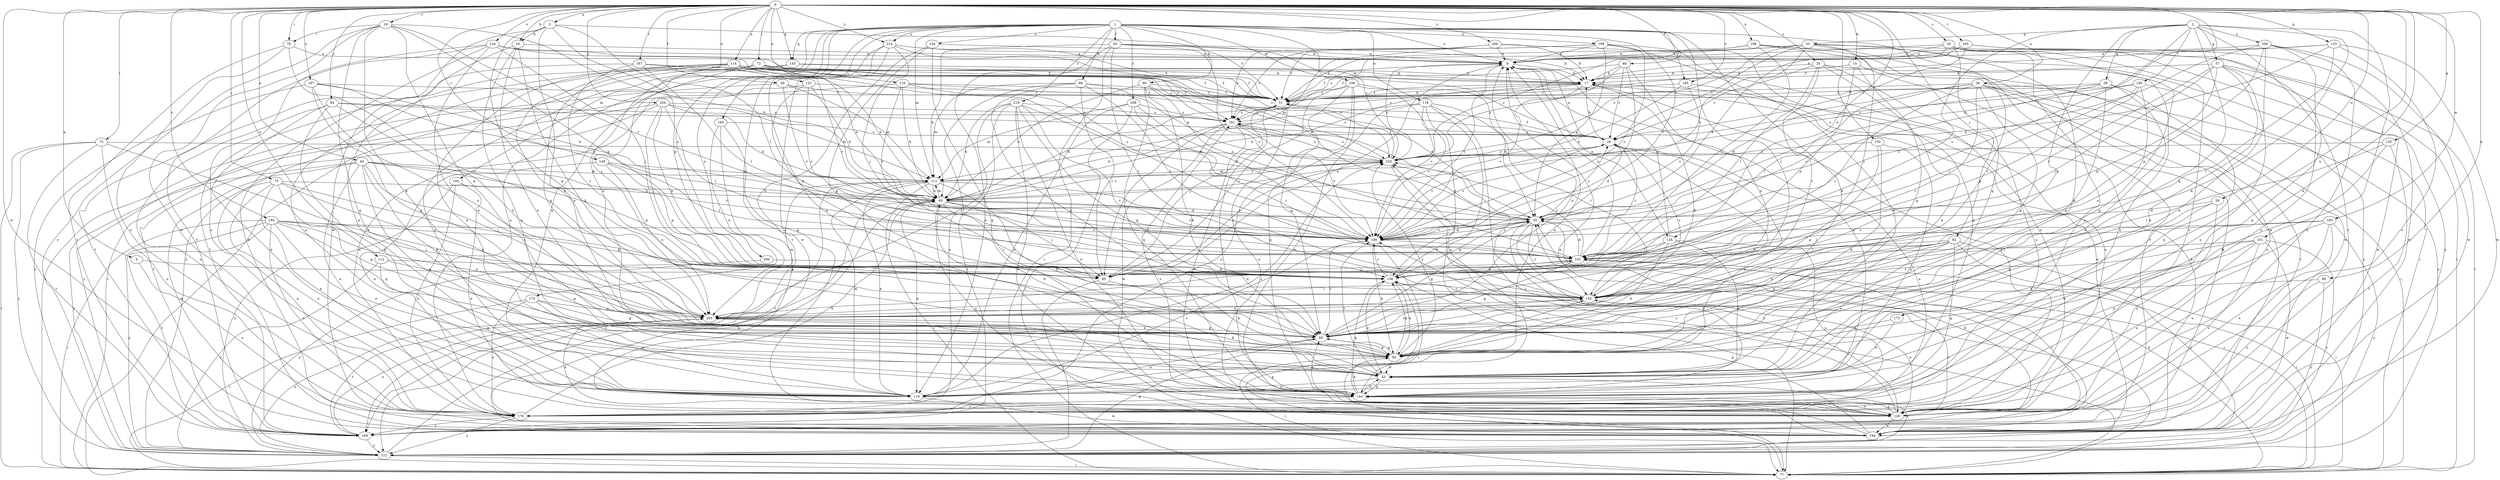 strict digraph  {
0;
1;
2;
3;
6;
8;
15;
16;
17;
18;
24;
25;
26;
35;
36;
39;
40;
43;
48;
49;
50;
51;
55;
57;
58;
60;
68;
69;
72;
73;
75;
76;
77;
82;
84;
85;
88;
90;
94;
100;
101;
102;
104;
106;
111;
112;
114;
116;
118;
119;
122;
124;
126;
128;
133;
135;
136;
143;
144;
148;
150;
152;
154;
160;
161;
165;
167;
169;
173;
174;
178;
184;
185;
186;
193;
194;
196;
197;
199;
200;
203;
204;
206;
208;
209;
212;
214;
219;
220;
0 -> 3  [label=a];
0 -> 6  [label=a];
0 -> 15  [label=b];
0 -> 16  [label=b];
0 -> 18  [label=c];
0 -> 24  [label=c];
0 -> 25  [label=c];
0 -> 35  [label=d];
0 -> 36  [label=e];
0 -> 39  [label=e];
0 -> 40  [label=e];
0 -> 43  [label=e];
0 -> 48  [label=f];
0 -> 49  [label=f];
0 -> 68  [label=h];
0 -> 72  [label=i];
0 -> 73  [label=i];
0 -> 75  [label=i];
0 -> 76  [label=i];
0 -> 82  [label=j];
0 -> 84  [label=j];
0 -> 112  [label=n];
0 -> 114  [label=n];
0 -> 116  [label=n];
0 -> 122  [label=o];
0 -> 124  [label=o];
0 -> 126  [label=o];
0 -> 133  [label=p];
0 -> 135  [label=p];
0 -> 143  [label=q];
0 -> 148  [label=r];
0 -> 150  [label=r];
0 -> 165  [label=t];
0 -> 167  [label=t];
0 -> 173  [label=u];
0 -> 184  [label=v];
0 -> 185  [label=v];
0 -> 193  [label=w];
0 -> 194  [label=w];
0 -> 196  [label=x];
0 -> 197  [label=x];
0 -> 204  [label=y];
0 -> 206  [label=y];
0 -> 214  [label=z];
1 -> 8  [label=a];
1 -> 50  [label=f];
1 -> 88  [label=k];
1 -> 90  [label=k];
1 -> 94  [label=k];
1 -> 104  [label=m];
1 -> 106  [label=m];
1 -> 111  [label=m];
1 -> 118  [label=n];
1 -> 119  [label=n];
1 -> 143  [label=q];
1 -> 152  [label=r];
1 -> 154  [label=s];
1 -> 160  [label=s];
1 -> 174  [label=u];
1 -> 178  [label=u];
1 -> 185  [label=v];
1 -> 186  [label=v];
1 -> 194  [label=w];
1 -> 199  [label=x];
1 -> 200  [label=x];
1 -> 208  [label=y];
1 -> 214  [label=z];
1 -> 219  [label=z];
1 -> 220  [label=z];
2 -> 55  [label=g];
2 -> 57  [label=g];
2 -> 58  [label=g];
2 -> 60  [label=g];
2 -> 85  [label=j];
2 -> 94  [label=k];
2 -> 100  [label=l];
2 -> 101  [label=l];
2 -> 102  [label=l];
2 -> 169  [label=t];
2 -> 203  [label=x];
2 -> 209  [label=y];
3 -> 16  [label=b];
3 -> 43  [label=e];
3 -> 51  [label=f];
3 -> 60  [label=g];
3 -> 102  [label=l];
3 -> 136  [label=p];
3 -> 194  [label=w];
6 -> 85  [label=j];
6 -> 178  [label=u];
8 -> 17  [label=b];
8 -> 51  [label=f];
8 -> 126  [label=o];
8 -> 186  [label=v];
8 -> 220  [label=z];
15 -> 17  [label=b];
15 -> 60  [label=g];
15 -> 136  [label=p];
15 -> 169  [label=t];
16 -> 8  [label=a];
16 -> 43  [label=e];
16 -> 94  [label=k];
16 -> 119  [label=n];
16 -> 144  [label=q];
17 -> 51  [label=f];
17 -> 69  [label=h];
17 -> 128  [label=o];
17 -> 161  [label=s];
17 -> 186  [label=v];
17 -> 194  [label=w];
18 -> 60  [label=g];
18 -> 69  [label=h];
18 -> 76  [label=i];
18 -> 94  [label=k];
18 -> 136  [label=p];
18 -> 144  [label=q];
18 -> 186  [label=v];
18 -> 194  [label=w];
18 -> 212  [label=y];
24 -> 17  [label=b];
24 -> 26  [label=c];
24 -> 43  [label=e];
24 -> 102  [label=l];
24 -> 152  [label=r];
24 -> 178  [label=u];
24 -> 212  [label=y];
25 -> 8  [label=a];
25 -> 35  [label=d];
25 -> 60  [label=g];
25 -> 119  [label=n];
25 -> 128  [label=o];
25 -> 161  [label=s];
25 -> 178  [label=u];
25 -> 212  [label=y];
26 -> 8  [label=a];
26 -> 17  [label=b];
26 -> 35  [label=d];
26 -> 51  [label=f];
26 -> 94  [label=k];
26 -> 119  [label=n];
26 -> 178  [label=u];
26 -> 186  [label=v];
26 -> 220  [label=z];
35 -> 26  [label=c];
35 -> 60  [label=g];
35 -> 77  [label=i];
35 -> 128  [label=o];
35 -> 136  [label=p];
35 -> 152  [label=r];
35 -> 161  [label=s];
35 -> 186  [label=v];
36 -> 35  [label=d];
36 -> 51  [label=f];
36 -> 60  [label=g];
36 -> 77  [label=i];
36 -> 85  [label=j];
36 -> 102  [label=l];
36 -> 128  [label=o];
36 -> 152  [label=r];
36 -> 169  [label=t];
36 -> 212  [label=y];
39 -> 35  [label=d];
39 -> 43  [label=e];
39 -> 60  [label=g];
39 -> 178  [label=u];
40 -> 43  [label=e];
40 -> 60  [label=g];
40 -> 111  [label=m];
40 -> 119  [label=n];
40 -> 136  [label=p];
40 -> 186  [label=v];
40 -> 194  [label=w];
40 -> 203  [label=x];
40 -> 212  [label=y];
43 -> 119  [label=n];
43 -> 144  [label=q];
43 -> 186  [label=v];
48 -> 17  [label=b];
48 -> 26  [label=c];
48 -> 51  [label=f];
48 -> 186  [label=v];
48 -> 203  [label=x];
48 -> 220  [label=z];
49 -> 51  [label=f];
49 -> 77  [label=i];
49 -> 111  [label=m];
49 -> 186  [label=v];
50 -> 8  [label=a];
50 -> 17  [label=b];
50 -> 26  [label=c];
50 -> 69  [label=h];
50 -> 77  [label=i];
50 -> 119  [label=n];
50 -> 152  [label=r];
50 -> 186  [label=v];
51 -> 17  [label=b];
51 -> 69  [label=h];
51 -> 85  [label=j];
51 -> 128  [label=o];
51 -> 161  [label=s];
55 -> 8  [label=a];
55 -> 26  [label=c];
55 -> 51  [label=f];
55 -> 69  [label=h];
55 -> 77  [label=i];
55 -> 85  [label=j];
55 -> 94  [label=k];
55 -> 152  [label=r];
55 -> 220  [label=z];
57 -> 17  [label=b];
57 -> 43  [label=e];
57 -> 77  [label=i];
57 -> 85  [label=j];
57 -> 102  [label=l];
57 -> 136  [label=p];
57 -> 178  [label=u];
57 -> 194  [label=w];
58 -> 43  [label=e];
58 -> 51  [label=f];
58 -> 60  [label=g];
58 -> 144  [label=q];
58 -> 186  [label=v];
58 -> 220  [label=z];
60 -> 8  [label=a];
60 -> 17  [label=b];
60 -> 94  [label=k];
60 -> 119  [label=n];
60 -> 152  [label=r];
60 -> 186  [label=v];
60 -> 203  [label=x];
68 -> 128  [label=o];
68 -> 152  [label=r];
68 -> 212  [label=y];
69 -> 35  [label=d];
69 -> 85  [label=j];
69 -> 102  [label=l];
69 -> 111  [label=m];
69 -> 119  [label=n];
69 -> 128  [label=o];
69 -> 152  [label=r];
69 -> 186  [label=v];
69 -> 212  [label=y];
69 -> 220  [label=z];
72 -> 17  [label=b];
72 -> 51  [label=f];
72 -> 69  [label=h];
72 -> 85  [label=j];
72 -> 119  [label=n];
72 -> 161  [label=s];
72 -> 203  [label=x];
72 -> 220  [label=z];
73 -> 77  [label=i];
73 -> 169  [label=t];
73 -> 178  [label=u];
73 -> 203  [label=x];
73 -> 212  [label=y];
73 -> 220  [label=z];
75 -> 60  [label=g];
75 -> 69  [label=h];
75 -> 85  [label=j];
75 -> 119  [label=n];
75 -> 128  [label=o];
75 -> 178  [label=u];
75 -> 203  [label=x];
76 -> 8  [label=a];
76 -> 152  [label=r];
76 -> 169  [label=t];
76 -> 178  [label=u];
77 -> 35  [label=d];
77 -> 136  [label=p];
77 -> 220  [label=z];
82 -> 43  [label=e];
82 -> 60  [label=g];
82 -> 77  [label=i];
82 -> 102  [label=l];
82 -> 144  [label=q];
82 -> 152  [label=r];
82 -> 203  [label=x];
82 -> 212  [label=y];
84 -> 26  [label=c];
84 -> 119  [label=n];
84 -> 144  [label=q];
84 -> 161  [label=s];
84 -> 178  [label=u];
84 -> 203  [label=x];
85 -> 8  [label=a];
85 -> 94  [label=k];
85 -> 212  [label=y];
85 -> 220  [label=z];
88 -> 51  [label=f];
88 -> 60  [label=g];
88 -> 85  [label=j];
88 -> 102  [label=l];
88 -> 111  [label=m];
88 -> 178  [label=u];
88 -> 220  [label=z];
90 -> 35  [label=d];
90 -> 51  [label=f];
90 -> 69  [label=h];
90 -> 94  [label=k];
90 -> 102  [label=l];
90 -> 144  [label=q];
94 -> 43  [label=e];
94 -> 60  [label=g];
94 -> 69  [label=h];
94 -> 77  [label=i];
94 -> 136  [label=p];
94 -> 152  [label=r];
94 -> 220  [label=z];
100 -> 26  [label=c];
100 -> 51  [label=f];
100 -> 60  [label=g];
100 -> 102  [label=l];
100 -> 136  [label=p];
100 -> 203  [label=x];
101 -> 94  [label=k];
101 -> 102  [label=l];
101 -> 128  [label=o];
101 -> 152  [label=r];
101 -> 178  [label=u];
101 -> 194  [label=w];
101 -> 212  [label=y];
102 -> 8  [label=a];
102 -> 26  [label=c];
102 -> 35  [label=d];
102 -> 60  [label=g];
102 -> 77  [label=i];
102 -> 85  [label=j];
102 -> 136  [label=p];
102 -> 220  [label=z];
104 -> 69  [label=h];
104 -> 128  [label=o];
104 -> 178  [label=u];
104 -> 212  [label=y];
106 -> 35  [label=d];
106 -> 51  [label=f];
106 -> 60  [label=g];
106 -> 85  [label=j];
106 -> 128  [label=o];
106 -> 144  [label=q];
106 -> 186  [label=v];
111 -> 69  [label=h];
111 -> 77  [label=i];
111 -> 94  [label=k];
111 -> 119  [label=n];
111 -> 169  [label=t];
111 -> 186  [label=v];
111 -> 220  [label=z];
112 -> 60  [label=g];
112 -> 85  [label=j];
112 -> 144  [label=q];
112 -> 212  [label=y];
114 -> 17  [label=b];
114 -> 26  [label=c];
114 -> 43  [label=e];
114 -> 51  [label=f];
114 -> 60  [label=g];
114 -> 69  [label=h];
114 -> 169  [label=t];
114 -> 186  [label=v];
114 -> 203  [label=x];
116 -> 35  [label=d];
116 -> 51  [label=f];
116 -> 69  [label=h];
116 -> 178  [label=u];
116 -> 186  [label=v];
116 -> 220  [label=z];
118 -> 77  [label=i];
118 -> 136  [label=p];
118 -> 144  [label=q];
118 -> 152  [label=r];
118 -> 161  [label=s];
118 -> 178  [label=u];
118 -> 186  [label=v];
119 -> 8  [label=a];
119 -> 111  [label=m];
119 -> 186  [label=v];
119 -> 194  [label=w];
119 -> 220  [label=z];
122 -> 51  [label=f];
122 -> 69  [label=h];
122 -> 77  [label=i];
122 -> 136  [label=p];
122 -> 186  [label=v];
124 -> 8  [label=a];
124 -> 43  [label=e];
124 -> 51  [label=f];
124 -> 85  [label=j];
124 -> 169  [label=t];
124 -> 178  [label=u];
124 -> 186  [label=v];
124 -> 194  [label=w];
126 -> 8  [label=a];
126 -> 43  [label=e];
126 -> 94  [label=k];
126 -> 102  [label=l];
126 -> 178  [label=u];
126 -> 203  [label=x];
128 -> 144  [label=q];
128 -> 152  [label=r];
128 -> 186  [label=v];
128 -> 194  [label=w];
128 -> 203  [label=x];
133 -> 8  [label=a];
133 -> 35  [label=d];
133 -> 51  [label=f];
133 -> 128  [label=o];
133 -> 152  [label=r];
133 -> 194  [label=w];
135 -> 94  [label=k];
135 -> 152  [label=r];
135 -> 169  [label=t];
135 -> 220  [label=z];
136 -> 35  [label=d];
136 -> 43  [label=e];
136 -> 94  [label=k];
136 -> 152  [label=r];
136 -> 186  [label=v];
143 -> 17  [label=b];
143 -> 51  [label=f];
143 -> 77  [label=i];
143 -> 119  [label=n];
143 -> 212  [label=y];
144 -> 8  [label=a];
144 -> 35  [label=d];
144 -> 43  [label=e];
144 -> 51  [label=f];
144 -> 60  [label=g];
144 -> 94  [label=k];
144 -> 128  [label=o];
144 -> 136  [label=p];
144 -> 178  [label=u];
148 -> 102  [label=l];
148 -> 111  [label=m];
148 -> 119  [label=n];
148 -> 136  [label=p];
148 -> 203  [label=x];
150 -> 60  [label=g];
150 -> 94  [label=k];
150 -> 119  [label=n];
150 -> 220  [label=z];
152 -> 26  [label=c];
152 -> 128  [label=o];
152 -> 203  [label=x];
152 -> 220  [label=z];
154 -> 8  [label=a];
154 -> 60  [label=g];
154 -> 144  [label=q];
154 -> 169  [label=t];
160 -> 26  [label=c];
160 -> 60  [label=g];
160 -> 128  [label=o];
160 -> 203  [label=x];
161 -> 26  [label=c];
161 -> 69  [label=h];
161 -> 85  [label=j];
161 -> 128  [label=o];
161 -> 186  [label=v];
161 -> 194  [label=w];
161 -> 220  [label=z];
165 -> 8  [label=a];
165 -> 17  [label=b];
165 -> 26  [label=c];
165 -> 144  [label=q];
165 -> 194  [label=w];
167 -> 17  [label=b];
167 -> 102  [label=l];
167 -> 152  [label=r];
167 -> 161  [label=s];
167 -> 169  [label=t];
169 -> 35  [label=d];
169 -> 102  [label=l];
169 -> 203  [label=x];
169 -> 212  [label=y];
173 -> 43  [label=e];
173 -> 60  [label=g];
174 -> 60  [label=g];
174 -> 77  [label=i];
174 -> 119  [label=n];
174 -> 178  [label=u];
174 -> 203  [label=x];
178 -> 69  [label=h];
178 -> 169  [label=t];
178 -> 212  [label=y];
184 -> 43  [label=e];
184 -> 60  [label=g];
184 -> 77  [label=i];
184 -> 85  [label=j];
184 -> 136  [label=p];
184 -> 169  [label=t];
184 -> 178  [label=u];
184 -> 186  [label=v];
184 -> 203  [label=x];
184 -> 212  [label=y];
185 -> 51  [label=f];
185 -> 69  [label=h];
185 -> 128  [label=o];
185 -> 186  [label=v];
186 -> 26  [label=c];
186 -> 35  [label=d];
186 -> 77  [label=i];
186 -> 94  [label=k];
186 -> 102  [label=l];
193 -> 102  [label=l];
193 -> 128  [label=o];
193 -> 144  [label=q];
193 -> 178  [label=u];
193 -> 186  [label=v];
193 -> 212  [label=y];
194 -> 8  [label=a];
194 -> 17  [label=b];
194 -> 136  [label=p];
194 -> 161  [label=s];
196 -> 8  [label=a];
196 -> 77  [label=i];
196 -> 102  [label=l];
196 -> 169  [label=t];
196 -> 194  [label=w];
196 -> 220  [label=z];
197 -> 35  [label=d];
197 -> 51  [label=f];
197 -> 60  [label=g];
197 -> 69  [label=h];
197 -> 203  [label=x];
197 -> 212  [label=y];
199 -> 8  [label=a];
199 -> 35  [label=d];
199 -> 43  [label=e];
199 -> 51  [label=f];
199 -> 128  [label=o];
199 -> 161  [label=s];
199 -> 186  [label=v];
200 -> 136  [label=p];
200 -> 212  [label=y];
203 -> 60  [label=g];
203 -> 94  [label=k];
203 -> 102  [label=l];
203 -> 111  [label=m];
203 -> 169  [label=t];
203 -> 212  [label=y];
204 -> 69  [label=h];
204 -> 85  [label=j];
204 -> 102  [label=l];
204 -> 111  [label=m];
204 -> 136  [label=p];
204 -> 161  [label=s];
204 -> 169  [label=t];
204 -> 212  [label=y];
206 -> 8  [label=a];
206 -> 17  [label=b];
206 -> 111  [label=m];
206 -> 144  [label=q];
206 -> 161  [label=s];
208 -> 77  [label=i];
208 -> 111  [label=m];
208 -> 119  [label=n];
208 -> 152  [label=r];
208 -> 161  [label=s];
208 -> 186  [label=v];
209 -> 8  [label=a];
209 -> 43  [label=e];
209 -> 128  [label=o];
209 -> 136  [label=p];
209 -> 178  [label=u];
209 -> 186  [label=v];
209 -> 194  [label=w];
212 -> 43  [label=e];
212 -> 60  [label=g];
212 -> 69  [label=h];
212 -> 77  [label=i];
214 -> 8  [label=a];
214 -> 35  [label=d];
214 -> 43  [label=e];
214 -> 51  [label=f];
214 -> 85  [label=j];
214 -> 128  [label=o];
214 -> 194  [label=w];
219 -> 35  [label=d];
219 -> 60  [label=g];
219 -> 69  [label=h];
219 -> 128  [label=o];
219 -> 152  [label=r];
219 -> 161  [label=s];
219 -> 169  [label=t];
219 -> 194  [label=w];
219 -> 203  [label=x];
220 -> 51  [label=f];
220 -> 77  [label=i];
220 -> 111  [label=m];
220 -> 161  [label=s];
}
